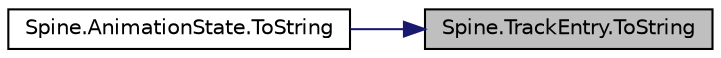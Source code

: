 digraph "Spine.TrackEntry.ToString"
{
 // LATEX_PDF_SIZE
  edge [fontname="Helvetica",fontsize="10",labelfontname="Helvetica",labelfontsize="10"];
  node [fontname="Helvetica",fontsize="10",shape=record];
  rankdir="RL";
  Node1 [label="Spine.TrackEntry.ToString",height=0.2,width=0.4,color="black", fillcolor="grey75", style="filled", fontcolor="black",tooltip=" "];
  Node1 -> Node2 [dir="back",color="midnightblue",fontsize="10",style="solid",fontname="Helvetica"];
  Node2 [label="Spine.AnimationState.ToString",height=0.2,width=0.4,color="black", fillcolor="white", style="filled",URL="$class_spine_1_1_animation_state.html#a35551d24b099323d921057cf57151898",tooltip=" "];
}
